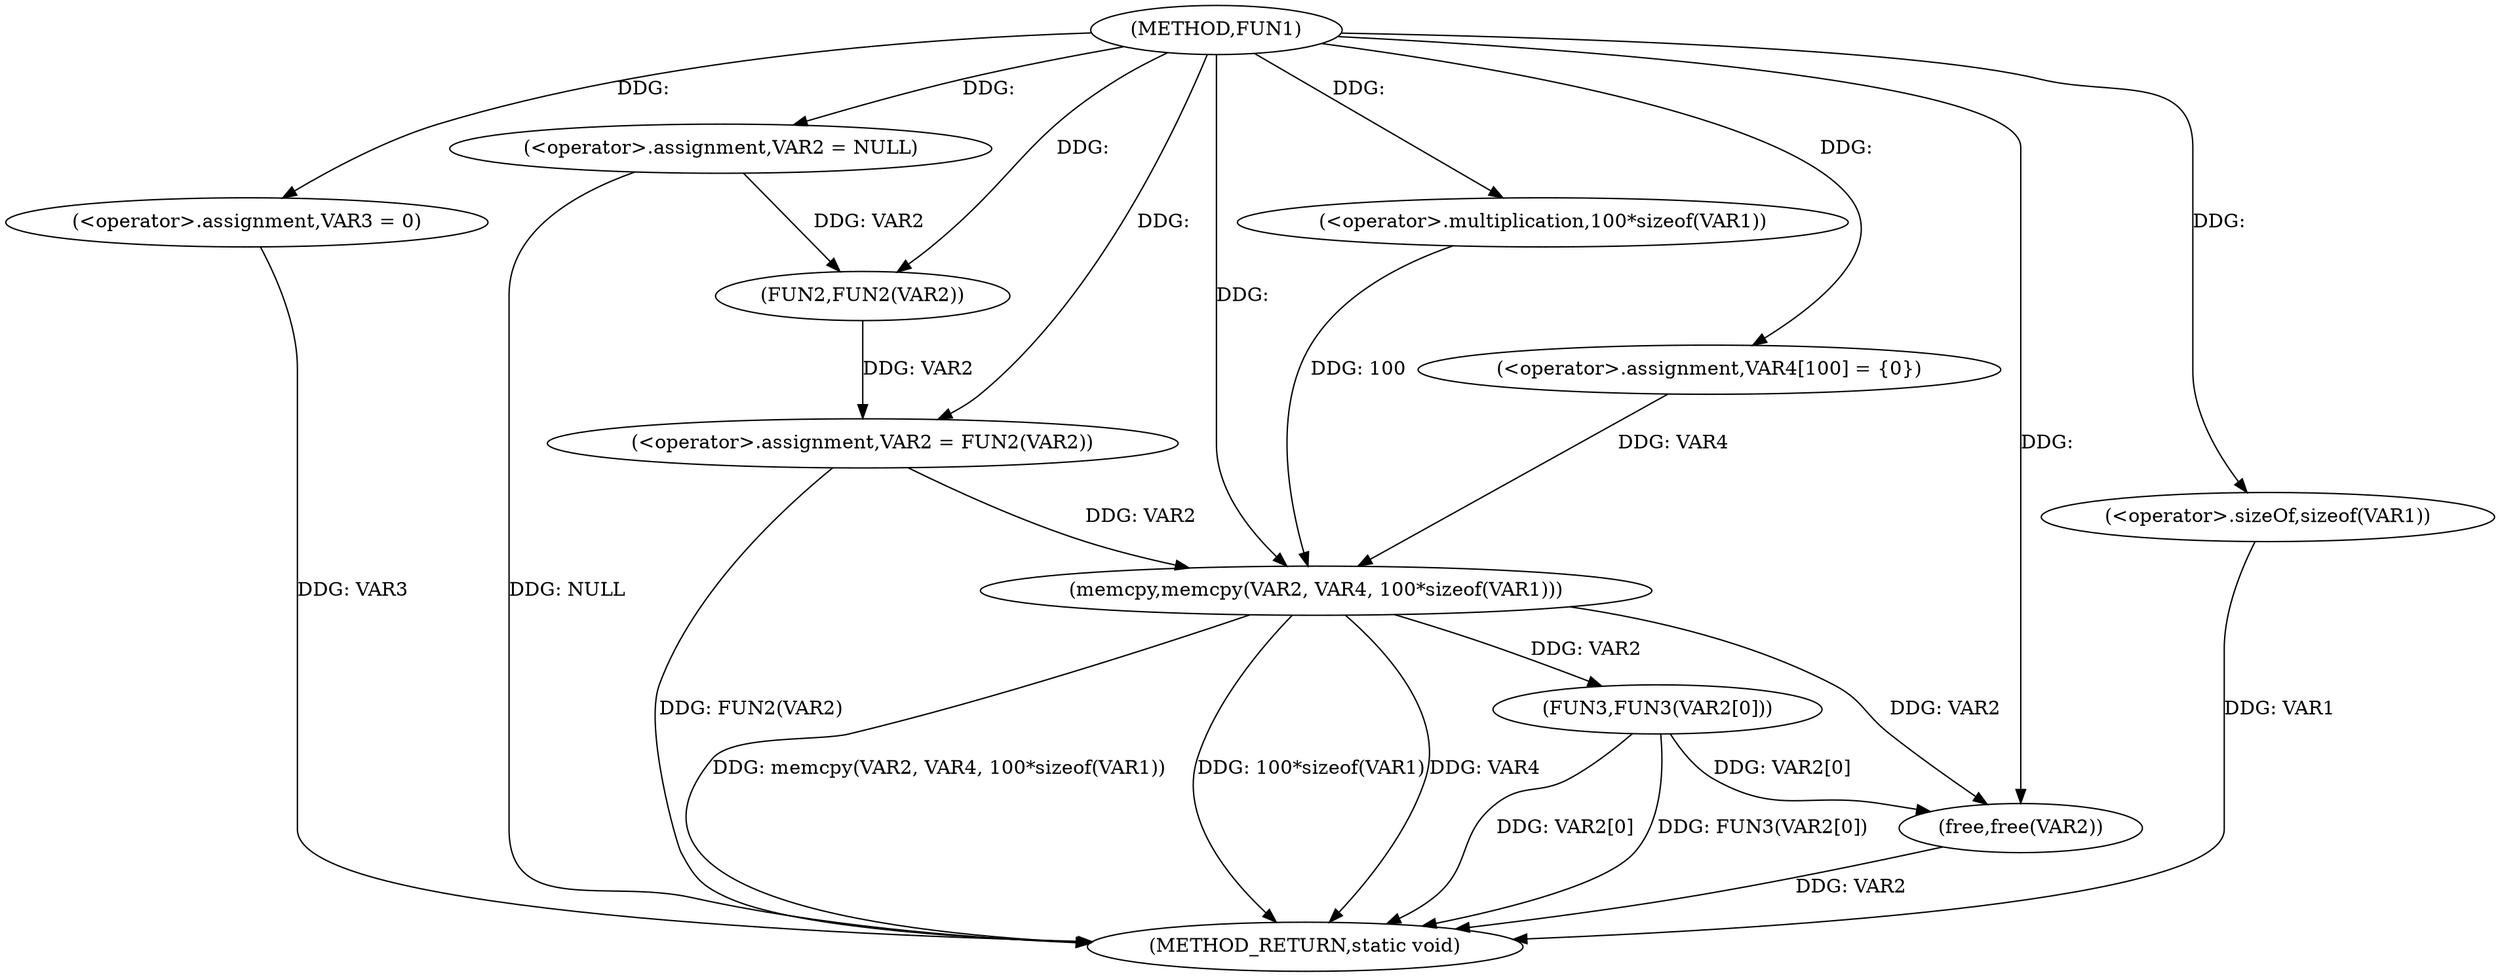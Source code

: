 digraph FUN1 {  
"1000100" [label = "(METHOD,FUN1)" ]
"1000130" [label = "(METHOD_RETURN,static void)" ]
"1000103" [label = "(<operator>.assignment,VAR2 = NULL)" ]
"1000106" [label = "(<operator>.assignment,VAR3 = 0)" ]
"1000109" [label = "(<operator>.assignment,VAR2 = FUN2(VAR2))" ]
"1000111" [label = "(FUN2,FUN2(VAR2))" ]
"1000115" [label = "(<operator>.assignment,VAR4[100] = {0})" ]
"1000117" [label = "(memcpy,memcpy(VAR2, VAR4, 100*sizeof(VAR1)))" ]
"1000120" [label = "(<operator>.multiplication,100*sizeof(VAR1))" ]
"1000122" [label = "(<operator>.sizeOf,sizeof(VAR1))" ]
"1000124" [label = "(FUN3,FUN3(VAR2[0]))" ]
"1000128" [label = "(free,free(VAR2))" ]
  "1000117" -> "1000130"  [ label = "DDG: memcpy(VAR2, VAR4, 100*sizeof(VAR1))"] 
  "1000124" -> "1000130"  [ label = "DDG: VAR2[0]"] 
  "1000106" -> "1000130"  [ label = "DDG: VAR3"] 
  "1000103" -> "1000130"  [ label = "DDG: NULL"] 
  "1000122" -> "1000130"  [ label = "DDG: VAR1"] 
  "1000117" -> "1000130"  [ label = "DDG: 100*sizeof(VAR1)"] 
  "1000117" -> "1000130"  [ label = "DDG: VAR4"] 
  "1000109" -> "1000130"  [ label = "DDG: FUN2(VAR2)"] 
  "1000124" -> "1000130"  [ label = "DDG: FUN3(VAR2[0])"] 
  "1000128" -> "1000130"  [ label = "DDG: VAR2"] 
  "1000100" -> "1000103"  [ label = "DDG: "] 
  "1000100" -> "1000106"  [ label = "DDG: "] 
  "1000111" -> "1000109"  [ label = "DDG: VAR2"] 
  "1000100" -> "1000109"  [ label = "DDG: "] 
  "1000103" -> "1000111"  [ label = "DDG: VAR2"] 
  "1000100" -> "1000111"  [ label = "DDG: "] 
  "1000100" -> "1000115"  [ label = "DDG: "] 
  "1000109" -> "1000117"  [ label = "DDG: VAR2"] 
  "1000100" -> "1000117"  [ label = "DDG: "] 
  "1000115" -> "1000117"  [ label = "DDG: VAR4"] 
  "1000120" -> "1000117"  [ label = "DDG: 100"] 
  "1000100" -> "1000120"  [ label = "DDG: "] 
  "1000100" -> "1000122"  [ label = "DDG: "] 
  "1000117" -> "1000124"  [ label = "DDG: VAR2"] 
  "1000124" -> "1000128"  [ label = "DDG: VAR2[0]"] 
  "1000117" -> "1000128"  [ label = "DDG: VAR2"] 
  "1000100" -> "1000128"  [ label = "DDG: "] 
}
